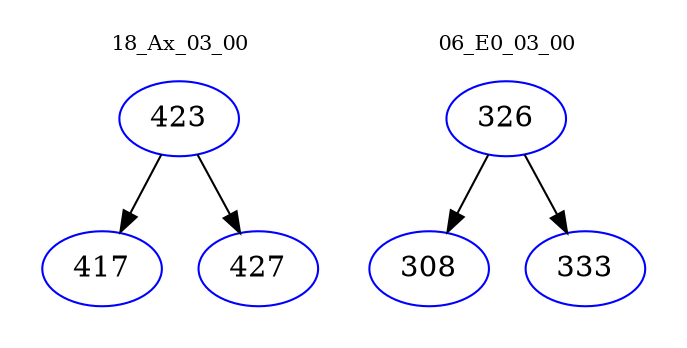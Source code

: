 digraph{
subgraph cluster_0 {
color = white
label = "18_Ax_03_00";
fontsize=10;
T0_423 [label="423", color="blue"]
T0_423 -> T0_417 [color="black"]
T0_417 [label="417", color="blue"]
T0_423 -> T0_427 [color="black"]
T0_427 [label="427", color="blue"]
}
subgraph cluster_1 {
color = white
label = "06_E0_03_00";
fontsize=10;
T1_326 [label="326", color="blue"]
T1_326 -> T1_308 [color="black"]
T1_308 [label="308", color="blue"]
T1_326 -> T1_333 [color="black"]
T1_333 [label="333", color="blue"]
}
}
